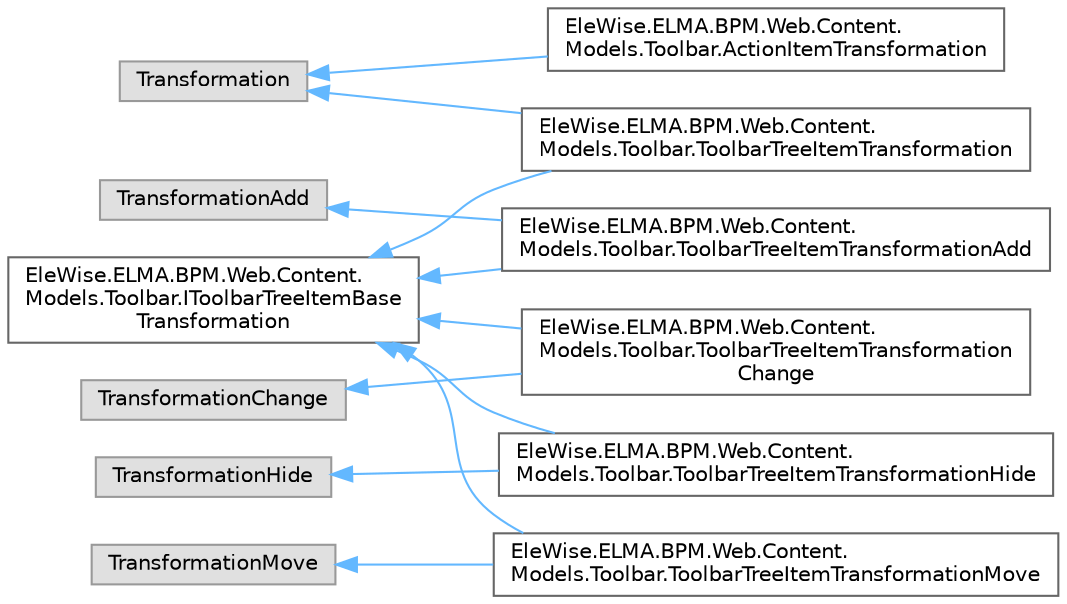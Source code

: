 digraph "Graphical Class Hierarchy"
{
 // LATEX_PDF_SIZE
  bgcolor="transparent";
  edge [fontname=Helvetica,fontsize=10,labelfontname=Helvetica,labelfontsize=10];
  node [fontname=Helvetica,fontsize=10,shape=box,height=0.2,width=0.4];
  rankdir="LR";
  Node0 [id="Node000000",label="EleWise.ELMA.BPM.Web.Content.\lModels.Toolbar.IToolbarTreeItemBase\lTransformation",height=0.2,width=0.4,color="grey40", fillcolor="white", style="filled",URL="$interface_ele_wise_1_1_e_l_m_a_1_1_b_p_m_1_1_web_1_1_content_1_1_models_1_1_toolbar_1_1_i_toolbar_tree_item_base_transformation.html",tooltip=" "];
  Node0 -> Node1 [id="edge762_Node000000_Node000001",dir="back",color="steelblue1",style="solid",tooltip=" "];
  Node1 [id="Node000001",label="EleWise.ELMA.BPM.Web.Content.\lModels.Toolbar.ToolbarTreeItemTransformation",height=0.2,width=0.4,color="grey40", fillcolor="white", style="filled",URL="$class_ele_wise_1_1_e_l_m_a_1_1_b_p_m_1_1_web_1_1_content_1_1_models_1_1_toolbar_1_1_toolbar_tree_item_transformation.html",tooltip=" "];
  Node0 -> Node4 [id="edge763_Node000000_Node000004",dir="back",color="steelblue1",style="solid",tooltip=" "];
  Node4 [id="Node000004",label="EleWise.ELMA.BPM.Web.Content.\lModels.Toolbar.ToolbarTreeItemTransformationAdd",height=0.2,width=0.4,color="grey40", fillcolor="white", style="filled",URL="$class_ele_wise_1_1_e_l_m_a_1_1_b_p_m_1_1_web_1_1_content_1_1_models_1_1_toolbar_1_1_toolbar_tree_item_transformation_add.html",tooltip=" "];
  Node0 -> Node6 [id="edge764_Node000000_Node000006",dir="back",color="steelblue1",style="solid",tooltip=" "];
  Node6 [id="Node000006",label="EleWise.ELMA.BPM.Web.Content.\lModels.Toolbar.ToolbarTreeItemTransformation\lChange",height=0.2,width=0.4,color="grey40", fillcolor="white", style="filled",URL="$class_ele_wise_1_1_e_l_m_a_1_1_b_p_m_1_1_web_1_1_content_1_1_models_1_1_toolbar_1_1_toolbar_tree_item_transformation_change.html",tooltip=" "];
  Node0 -> Node8 [id="edge765_Node000000_Node000008",dir="back",color="steelblue1",style="solid",tooltip=" "];
  Node8 [id="Node000008",label="EleWise.ELMA.BPM.Web.Content.\lModels.Toolbar.ToolbarTreeItemTransformationHide",height=0.2,width=0.4,color="grey40", fillcolor="white", style="filled",URL="$class_ele_wise_1_1_e_l_m_a_1_1_b_p_m_1_1_web_1_1_content_1_1_models_1_1_toolbar_1_1_toolbar_tree_item_transformation_hide.html",tooltip=" "];
  Node0 -> Node10 [id="edge766_Node000000_Node000010",dir="back",color="steelblue1",style="solid",tooltip=" "];
  Node10 [id="Node000010",label="EleWise.ELMA.BPM.Web.Content.\lModels.Toolbar.ToolbarTreeItemTransformationMove",height=0.2,width=0.4,color="grey40", fillcolor="white", style="filled",URL="$class_ele_wise_1_1_e_l_m_a_1_1_b_p_m_1_1_web_1_1_content_1_1_models_1_1_toolbar_1_1_toolbar_tree_item_transformation_move.html",tooltip=" "];
  Node5 [id="Node000005",label="TransformationAdd",height=0.2,width=0.4,color="grey60", fillcolor="#E0E0E0", style="filled",tooltip=" "];
  Node5 -> Node4 [id="edge767_Node000005_Node000004",dir="back",color="steelblue1",style="solid",tooltip=" "];
  Node7 [id="Node000007",label="TransformationChange",height=0.2,width=0.4,color="grey60", fillcolor="#E0E0E0", style="filled",tooltip=" "];
  Node7 -> Node6 [id="edge768_Node000007_Node000006",dir="back",color="steelblue1",style="solid",tooltip=" "];
  Node9 [id="Node000009",label="TransformationHide",height=0.2,width=0.4,color="grey60", fillcolor="#E0E0E0", style="filled",tooltip=" "];
  Node9 -> Node8 [id="edge769_Node000009_Node000008",dir="back",color="steelblue1",style="solid",tooltip=" "];
  Node11 [id="Node000011",label="TransformationMove",height=0.2,width=0.4,color="grey60", fillcolor="#E0E0E0", style="filled",tooltip=" "];
  Node11 -> Node10 [id="edge770_Node000011_Node000010",dir="back",color="steelblue1",style="solid",tooltip=" "];
  Node2 [id="Node000002",label="Transformation",height=0.2,width=0.4,color="grey60", fillcolor="#E0E0E0", style="filled",tooltip=" "];
  Node2 -> Node3 [id="edge771_Node000002_Node000003",dir="back",color="steelblue1",style="solid",tooltip=" "];
  Node3 [id="Node000003",label="EleWise.ELMA.BPM.Web.Content.\lModels.Toolbar.ActionItemTransformation",height=0.2,width=0.4,color="grey40", fillcolor="white", style="filled",URL="$class_ele_wise_1_1_e_l_m_a_1_1_b_p_m_1_1_web_1_1_content_1_1_models_1_1_toolbar_1_1_action_item_transformation.html",tooltip=" "];
  Node2 -> Node1 [id="edge772_Node000002_Node000001",dir="back",color="steelblue1",style="solid",tooltip=" "];
}
